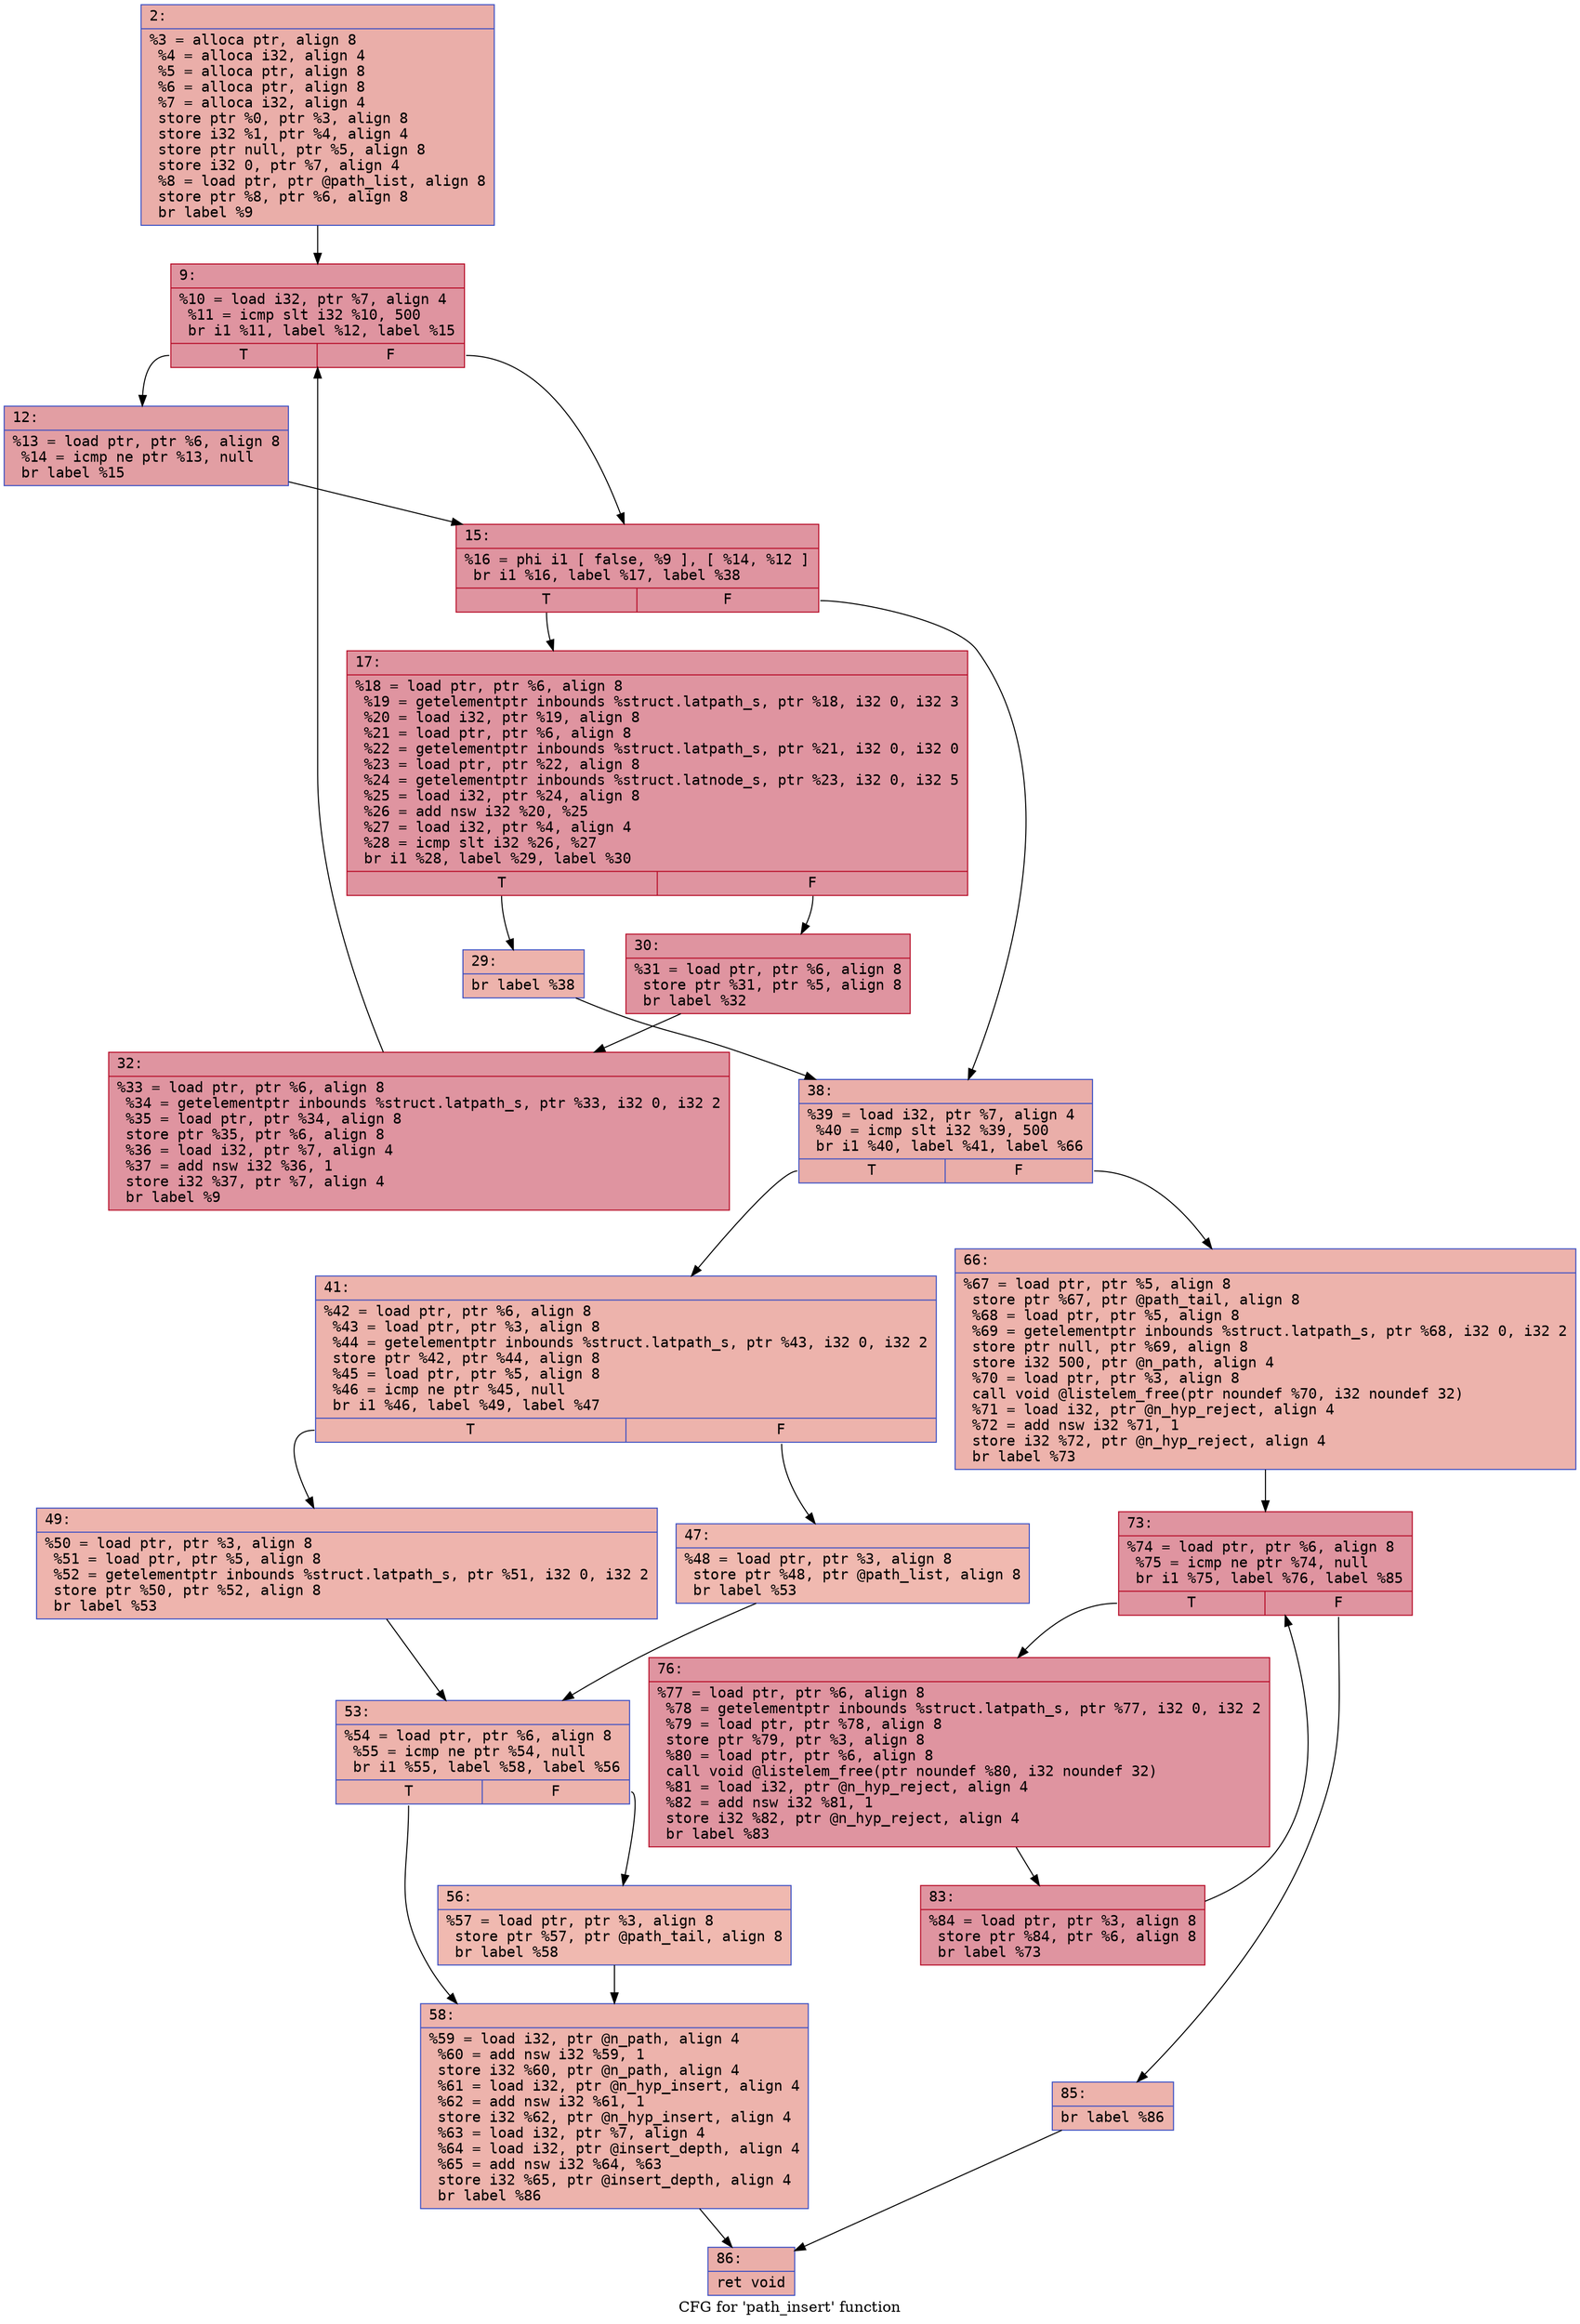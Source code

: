digraph "CFG for 'path_insert' function" {
	label="CFG for 'path_insert' function";

	Node0x600002afb7a0 [shape=record,color="#3d50c3ff", style=filled, fillcolor="#d0473d70" fontname="Courier",label="{2:\l|  %3 = alloca ptr, align 8\l  %4 = alloca i32, align 4\l  %5 = alloca ptr, align 8\l  %6 = alloca ptr, align 8\l  %7 = alloca i32, align 4\l  store ptr %0, ptr %3, align 8\l  store i32 %1, ptr %4, align 4\l  store ptr null, ptr %5, align 8\l  store i32 0, ptr %7, align 4\l  %8 = load ptr, ptr @path_list, align 8\l  store ptr %8, ptr %6, align 8\l  br label %9\l}"];
	Node0x600002afb7a0 -> Node0x600002afbb60[tooltip="2 -> 9\nProbability 100.00%" ];
	Node0x600002afbb60 [shape=record,color="#b70d28ff", style=filled, fillcolor="#b70d2870" fontname="Courier",label="{9:\l|  %10 = load i32, ptr %7, align 4\l  %11 = icmp slt i32 %10, 500\l  br i1 %11, label %12, label %15\l|{<s0>T|<s1>F}}"];
	Node0x600002afbb60:s0 -> Node0x600002afbbb0[tooltip="9 -> 12\nProbability 50.00%" ];
	Node0x600002afbb60:s1 -> Node0x600002afbc00[tooltip="9 -> 15\nProbability 50.00%" ];
	Node0x600002afbbb0 [shape=record,color="#3d50c3ff", style=filled, fillcolor="#be242e70" fontname="Courier",label="{12:\l|  %13 = load ptr, ptr %6, align 8\l  %14 = icmp ne ptr %13, null\l  br label %15\l}"];
	Node0x600002afbbb0 -> Node0x600002afbc00[tooltip="12 -> 15\nProbability 100.00%" ];
	Node0x600002afbc00 [shape=record,color="#b70d28ff", style=filled, fillcolor="#b70d2870" fontname="Courier",label="{15:\l|  %16 = phi i1 [ false, %9 ], [ %14, %12 ]\l  br i1 %16, label %17, label %38\l|{<s0>T|<s1>F}}"];
	Node0x600002afbc00:s0 -> Node0x600002afbc50[tooltip="15 -> 17\nProbability 96.88%" ];
	Node0x600002afbc00:s1 -> Node0x600002afbd90[tooltip="15 -> 38\nProbability 3.12%" ];
	Node0x600002afbc50 [shape=record,color="#b70d28ff", style=filled, fillcolor="#b70d2870" fontname="Courier",label="{17:\l|  %18 = load ptr, ptr %6, align 8\l  %19 = getelementptr inbounds %struct.latpath_s, ptr %18, i32 0, i32 3\l  %20 = load i32, ptr %19, align 8\l  %21 = load ptr, ptr %6, align 8\l  %22 = getelementptr inbounds %struct.latpath_s, ptr %21, i32 0, i32 0\l  %23 = load ptr, ptr %22, align 8\l  %24 = getelementptr inbounds %struct.latnode_s, ptr %23, i32 0, i32 5\l  %25 = load i32, ptr %24, align 8\l  %26 = add nsw i32 %20, %25\l  %27 = load i32, ptr %4, align 4\l  %28 = icmp slt i32 %26, %27\l  br i1 %28, label %29, label %30\l|{<s0>T|<s1>F}}"];
	Node0x600002afbc50:s0 -> Node0x600002afbca0[tooltip="17 -> 29\nProbability 3.12%" ];
	Node0x600002afbc50:s1 -> Node0x600002afbcf0[tooltip="17 -> 30\nProbability 96.88%" ];
	Node0x600002afbca0 [shape=record,color="#3d50c3ff", style=filled, fillcolor="#d6524470" fontname="Courier",label="{29:\l|  br label %38\l}"];
	Node0x600002afbca0 -> Node0x600002afbd90[tooltip="29 -> 38\nProbability 100.00%" ];
	Node0x600002afbcf0 [shape=record,color="#b70d28ff", style=filled, fillcolor="#b70d2870" fontname="Courier",label="{30:\l|  %31 = load ptr, ptr %6, align 8\l  store ptr %31, ptr %5, align 8\l  br label %32\l}"];
	Node0x600002afbcf0 -> Node0x600002afbd40[tooltip="30 -> 32\nProbability 100.00%" ];
	Node0x600002afbd40 [shape=record,color="#b70d28ff", style=filled, fillcolor="#b70d2870" fontname="Courier",label="{32:\l|  %33 = load ptr, ptr %6, align 8\l  %34 = getelementptr inbounds %struct.latpath_s, ptr %33, i32 0, i32 2\l  %35 = load ptr, ptr %34, align 8\l  store ptr %35, ptr %6, align 8\l  %36 = load i32, ptr %7, align 4\l  %37 = add nsw i32 %36, 1\l  store i32 %37, ptr %7, align 4\l  br label %9\l}"];
	Node0x600002afbd40 -> Node0x600002afbb60[tooltip="32 -> 9\nProbability 100.00%" ];
	Node0x600002afbd90 [shape=record,color="#3d50c3ff", style=filled, fillcolor="#d0473d70" fontname="Courier",label="{38:\l|  %39 = load i32, ptr %7, align 4\l  %40 = icmp slt i32 %39, 500\l  br i1 %40, label %41, label %66\l|{<s0>T|<s1>F}}"];
	Node0x600002afbd90:s0 -> Node0x600002afbde0[tooltip="38 -> 41\nProbability 50.00%" ];
	Node0x600002afbd90:s1 -> Node0x600002afc000[tooltip="38 -> 66\nProbability 50.00%" ];
	Node0x600002afbde0 [shape=record,color="#3d50c3ff", style=filled, fillcolor="#d6524470" fontname="Courier",label="{41:\l|  %42 = load ptr, ptr %6, align 8\l  %43 = load ptr, ptr %3, align 8\l  %44 = getelementptr inbounds %struct.latpath_s, ptr %43, i32 0, i32 2\l  store ptr %42, ptr %44, align 8\l  %45 = load ptr, ptr %5, align 8\l  %46 = icmp ne ptr %45, null\l  br i1 %46, label %49, label %47\l|{<s0>T|<s1>F}}"];
	Node0x600002afbde0:s0 -> Node0x600002afbe80[tooltip="41 -> 49\nProbability 62.50%" ];
	Node0x600002afbde0:s1 -> Node0x600002afbe30[tooltip="41 -> 47\nProbability 37.50%" ];
	Node0x600002afbe30 [shape=record,color="#3d50c3ff", style=filled, fillcolor="#de614d70" fontname="Courier",label="{47:\l|  %48 = load ptr, ptr %3, align 8\l  store ptr %48, ptr @path_list, align 8\l  br label %53\l}"];
	Node0x600002afbe30 -> Node0x600002afbed0[tooltip="47 -> 53\nProbability 100.00%" ];
	Node0x600002afbe80 [shape=record,color="#3d50c3ff", style=filled, fillcolor="#d8564670" fontname="Courier",label="{49:\l|  %50 = load ptr, ptr %3, align 8\l  %51 = load ptr, ptr %5, align 8\l  %52 = getelementptr inbounds %struct.latpath_s, ptr %51, i32 0, i32 2\l  store ptr %50, ptr %52, align 8\l  br label %53\l}"];
	Node0x600002afbe80 -> Node0x600002afbed0[tooltip="49 -> 53\nProbability 100.00%" ];
	Node0x600002afbed0 [shape=record,color="#3d50c3ff", style=filled, fillcolor="#d6524470" fontname="Courier",label="{53:\l|  %54 = load ptr, ptr %6, align 8\l  %55 = icmp ne ptr %54, null\l  br i1 %55, label %58, label %56\l|{<s0>T|<s1>F}}"];
	Node0x600002afbed0:s0 -> Node0x600002afbf70[tooltip="53 -> 58\nProbability 62.50%" ];
	Node0x600002afbed0:s1 -> Node0x600002afbf20[tooltip="53 -> 56\nProbability 37.50%" ];
	Node0x600002afbf20 [shape=record,color="#3d50c3ff", style=filled, fillcolor="#de614d70" fontname="Courier",label="{56:\l|  %57 = load ptr, ptr %3, align 8\l  store ptr %57, ptr @path_tail, align 8\l  br label %58\l}"];
	Node0x600002afbf20 -> Node0x600002afbf70[tooltip="56 -> 58\nProbability 100.00%" ];
	Node0x600002afbf70 [shape=record,color="#3d50c3ff", style=filled, fillcolor="#d6524470" fontname="Courier",label="{58:\l|  %59 = load i32, ptr @n_path, align 4\l  %60 = add nsw i32 %59, 1\l  store i32 %60, ptr @n_path, align 4\l  %61 = load i32, ptr @n_hyp_insert, align 4\l  %62 = add nsw i32 %61, 1\l  store i32 %62, ptr @n_hyp_insert, align 4\l  %63 = load i32, ptr %7, align 4\l  %64 = load i32, ptr @insert_depth, align 4\l  %65 = add nsw i32 %64, %63\l  store i32 %65, ptr @insert_depth, align 4\l  br label %86\l}"];
	Node0x600002afbf70 -> Node0x600002afc190[tooltip="58 -> 86\nProbability 100.00%" ];
	Node0x600002afc000 [shape=record,color="#3d50c3ff", style=filled, fillcolor="#d6524470" fontname="Courier",label="{66:\l|  %67 = load ptr, ptr %5, align 8\l  store ptr %67, ptr @path_tail, align 8\l  %68 = load ptr, ptr %5, align 8\l  %69 = getelementptr inbounds %struct.latpath_s, ptr %68, i32 0, i32 2\l  store ptr null, ptr %69, align 8\l  store i32 500, ptr @n_path, align 4\l  %70 = load ptr, ptr %3, align 8\l  call void @listelem_free(ptr noundef %70, i32 noundef 32)\l  %71 = load i32, ptr @n_hyp_reject, align 4\l  %72 = add nsw i32 %71, 1\l  store i32 %72, ptr @n_hyp_reject, align 4\l  br label %73\l}"];
	Node0x600002afc000 -> Node0x600002afc050[tooltip="66 -> 73\nProbability 100.00%" ];
	Node0x600002afc050 [shape=record,color="#b70d28ff", style=filled, fillcolor="#b70d2870" fontname="Courier",label="{73:\l|  %74 = load ptr, ptr %6, align 8\l  %75 = icmp ne ptr %74, null\l  br i1 %75, label %76, label %85\l|{<s0>T|<s1>F}}"];
	Node0x600002afc050:s0 -> Node0x600002afc0a0[tooltip="73 -> 76\nProbability 96.88%" ];
	Node0x600002afc050:s1 -> Node0x600002afc140[tooltip="73 -> 85\nProbability 3.12%" ];
	Node0x600002afc0a0 [shape=record,color="#b70d28ff", style=filled, fillcolor="#b70d2870" fontname="Courier",label="{76:\l|  %77 = load ptr, ptr %6, align 8\l  %78 = getelementptr inbounds %struct.latpath_s, ptr %77, i32 0, i32 2\l  %79 = load ptr, ptr %78, align 8\l  store ptr %79, ptr %3, align 8\l  %80 = load ptr, ptr %6, align 8\l  call void @listelem_free(ptr noundef %80, i32 noundef 32)\l  %81 = load i32, ptr @n_hyp_reject, align 4\l  %82 = add nsw i32 %81, 1\l  store i32 %82, ptr @n_hyp_reject, align 4\l  br label %83\l}"];
	Node0x600002afc0a0 -> Node0x600002afc0f0[tooltip="76 -> 83\nProbability 100.00%" ];
	Node0x600002afc0f0 [shape=record,color="#b70d28ff", style=filled, fillcolor="#b70d2870" fontname="Courier",label="{83:\l|  %84 = load ptr, ptr %3, align 8\l  store ptr %84, ptr %6, align 8\l  br label %73\l}"];
	Node0x600002afc0f0 -> Node0x600002afc050[tooltip="83 -> 73\nProbability 100.00%" ];
	Node0x600002afc140 [shape=record,color="#3d50c3ff", style=filled, fillcolor="#d6524470" fontname="Courier",label="{85:\l|  br label %86\l}"];
	Node0x600002afc140 -> Node0x600002afc190[tooltip="85 -> 86\nProbability 100.00%" ];
	Node0x600002afc190 [shape=record,color="#3d50c3ff", style=filled, fillcolor="#d0473d70" fontname="Courier",label="{86:\l|  ret void\l}"];
}
